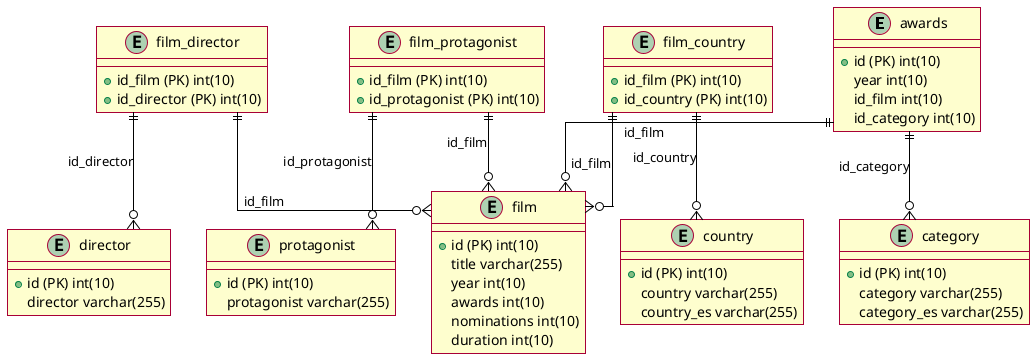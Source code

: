 @startuml

skin rose
skinparam linetype ortho
skinparam DefaultTextAlignment center
skinparam Shadowing false
skinparam ArrowColor black

entity "awards" {
  +id (PK) int(10)
  year int(10)
  id_film int(10)
  id_category int(10)
}

entity "film" {
  +id (PK) int(10)
  title varchar(255)
  year int(10)
  awards int(10)
  nominations int(10)
  duration int(10)
}

entity "director" {
  +id (PK) int(10)
  director varchar(255)
}

entity "film_director" {
  +id_film (PK) int(10)
  +id_director (PK) int(10)
}

entity "protagonist" {
  +id (PK) int(10)
  protagonist varchar(255)
}

entity "film_protagonist" {
  +id_film (PK) int(10)
  +id_protagonist (PK) int(10)
}

entity "country" {
  +id (PK) int(10)
  country varchar(255)
  country_es varchar(255)
}

entity "film_country" {
  +id_film (PK) int(10)
  +id_country (PK) int(10)
}

entity "category" {
  +id (PK) int(10)
  category varchar(255)
  category_es varchar(255)
}

awards ||--o{ film : id_film
awards ||--o{ category : id_category
film_director ||--o{ film : id_film
film_director ||--o{ director : id_director
film_protagonist ||--o{ film : id_film
film_protagonist ||--o{ protagonist : id_protagonist
film_country ||--o{ film : id_film
film_country ||--o{ country : id_country
@enduml